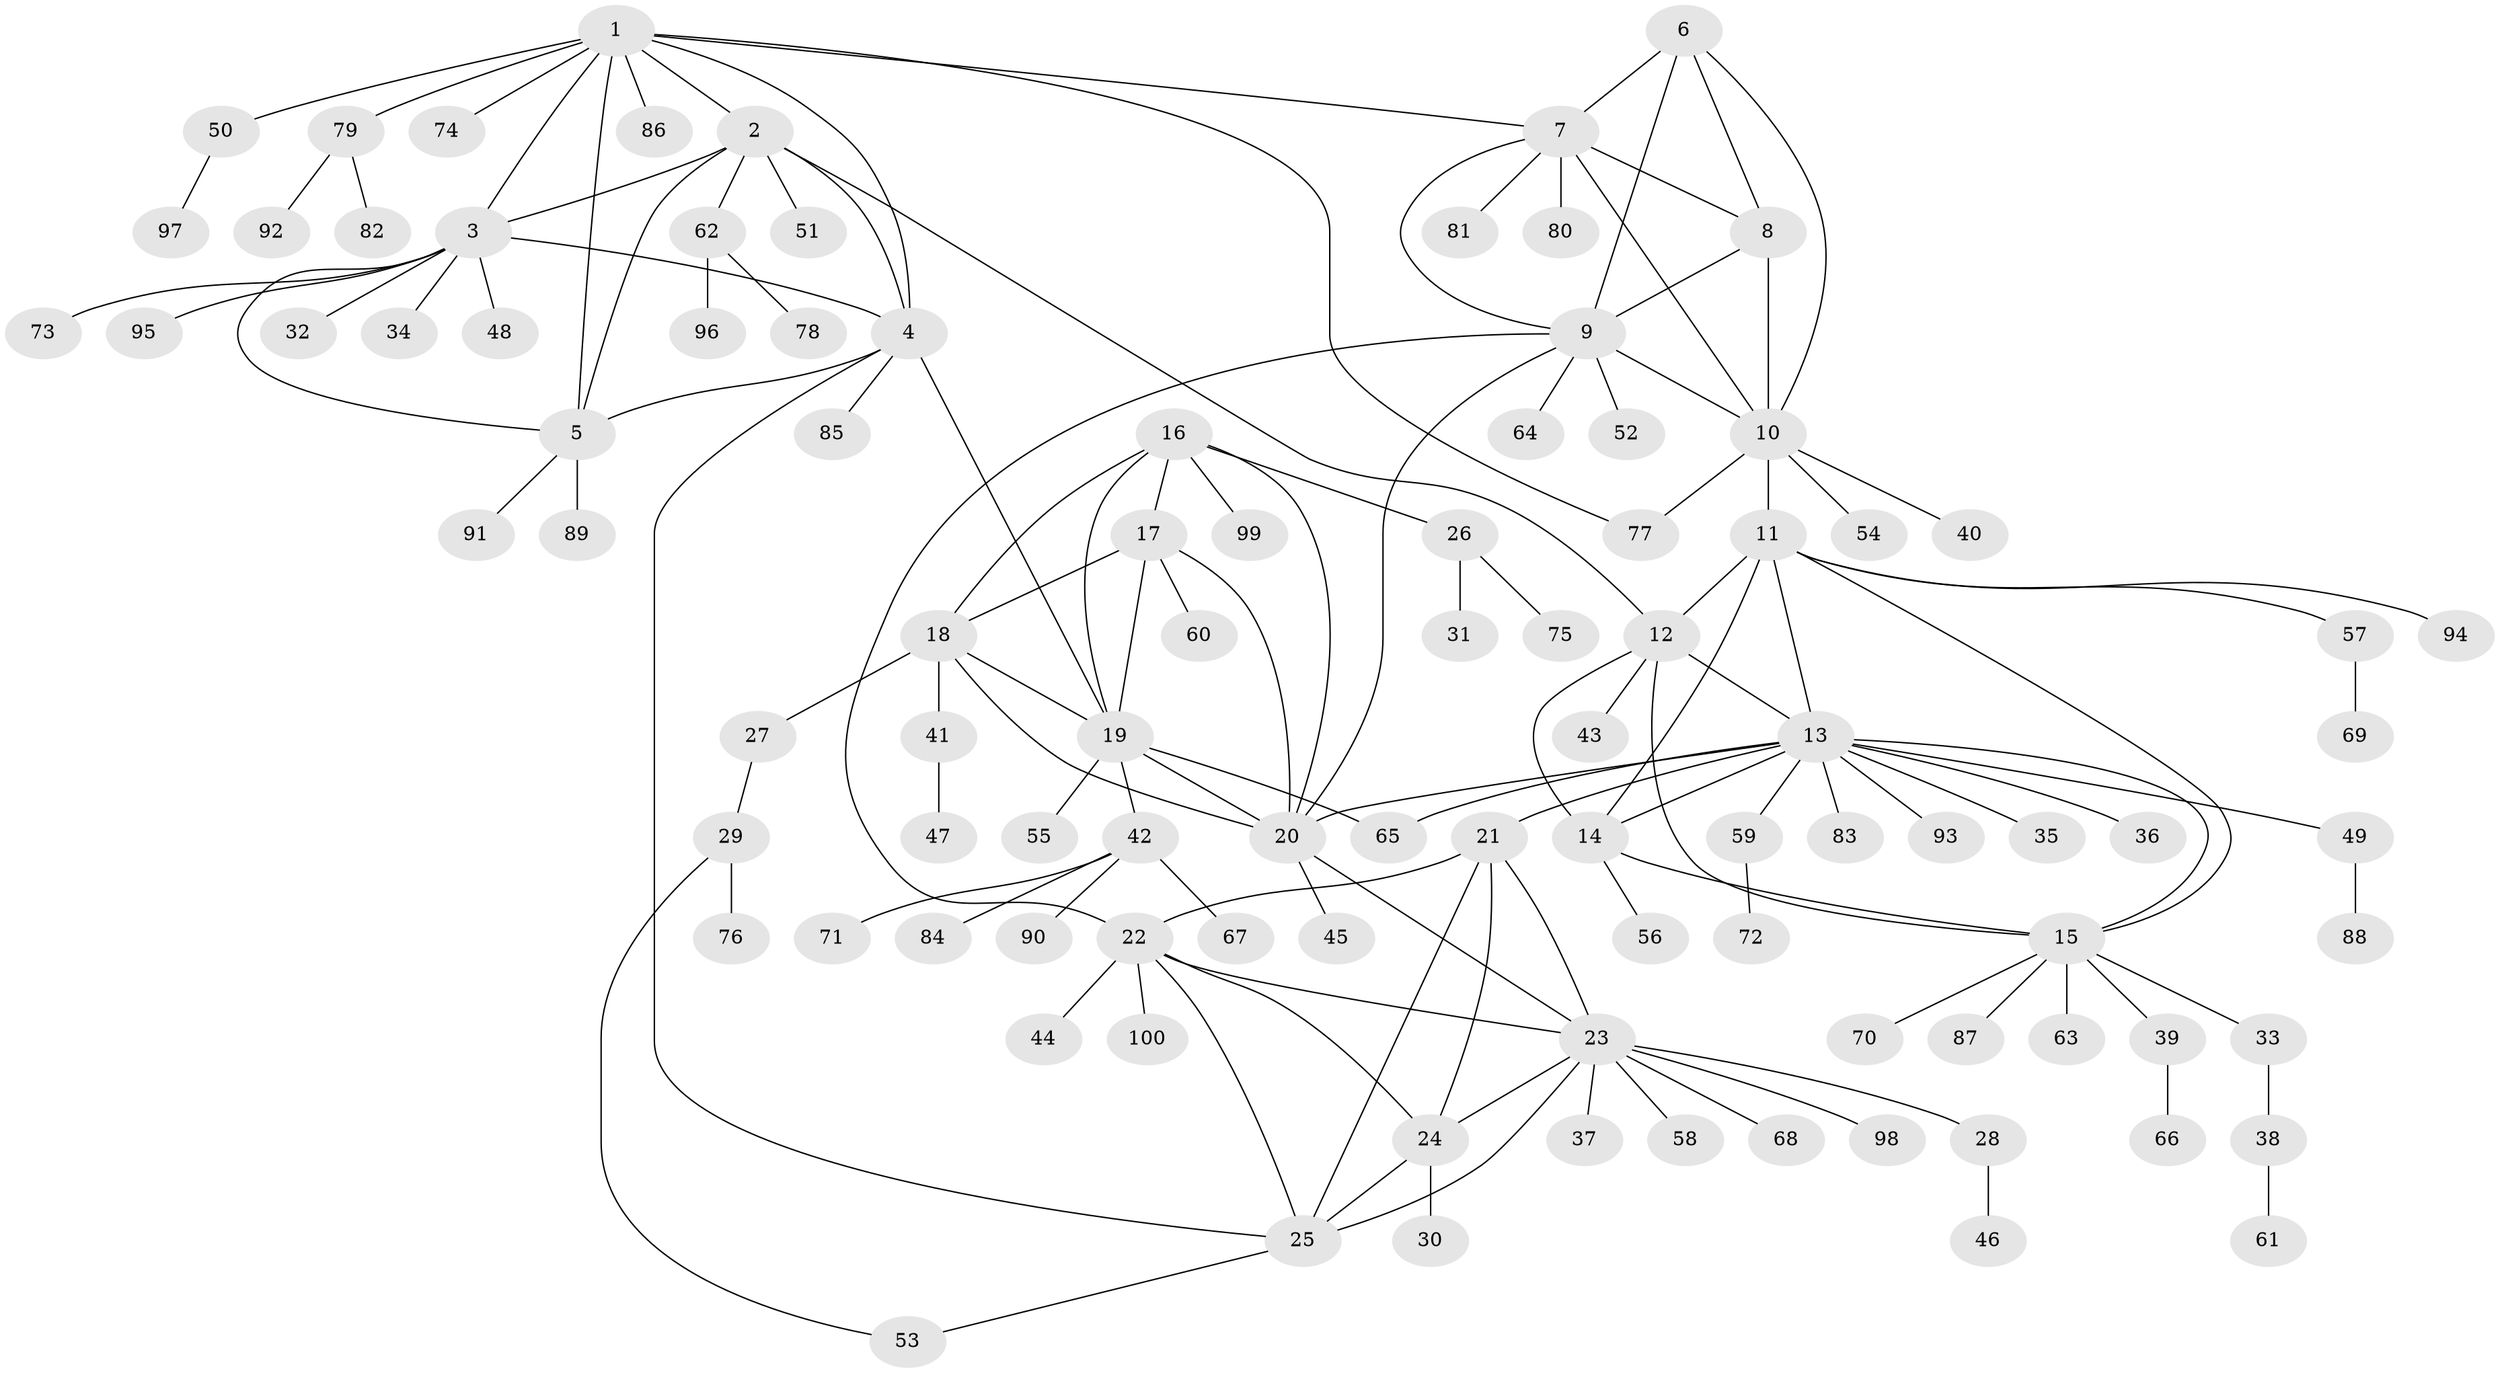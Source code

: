 // coarse degree distribution, {8: 0.02857142857142857, 10: 0.014285714285714285, 7: 0.04285714285714286, 6: 0.07142857142857142, 5: 0.04285714285714286, 12: 0.014285714285714285, 3: 0.014285714285714285, 4: 0.04285714285714286, 9: 0.014285714285714285, 2: 0.08571428571428572, 1: 0.6285714285714286}
// Generated by graph-tools (version 1.1) at 2025/52/02/27/25 19:52:19]
// undirected, 100 vertices, 138 edges
graph export_dot {
graph [start="1"]
  node [color=gray90,style=filled];
  1;
  2;
  3;
  4;
  5;
  6;
  7;
  8;
  9;
  10;
  11;
  12;
  13;
  14;
  15;
  16;
  17;
  18;
  19;
  20;
  21;
  22;
  23;
  24;
  25;
  26;
  27;
  28;
  29;
  30;
  31;
  32;
  33;
  34;
  35;
  36;
  37;
  38;
  39;
  40;
  41;
  42;
  43;
  44;
  45;
  46;
  47;
  48;
  49;
  50;
  51;
  52;
  53;
  54;
  55;
  56;
  57;
  58;
  59;
  60;
  61;
  62;
  63;
  64;
  65;
  66;
  67;
  68;
  69;
  70;
  71;
  72;
  73;
  74;
  75;
  76;
  77;
  78;
  79;
  80;
  81;
  82;
  83;
  84;
  85;
  86;
  87;
  88;
  89;
  90;
  91;
  92;
  93;
  94;
  95;
  96;
  97;
  98;
  99;
  100;
  1 -- 2;
  1 -- 3;
  1 -- 4;
  1 -- 5;
  1 -- 7;
  1 -- 50;
  1 -- 74;
  1 -- 77;
  1 -- 79;
  1 -- 86;
  2 -- 3;
  2 -- 4;
  2 -- 5;
  2 -- 12;
  2 -- 51;
  2 -- 62;
  3 -- 4;
  3 -- 5;
  3 -- 32;
  3 -- 34;
  3 -- 48;
  3 -- 73;
  3 -- 95;
  4 -- 5;
  4 -- 19;
  4 -- 25;
  4 -- 85;
  5 -- 89;
  5 -- 91;
  6 -- 7;
  6 -- 8;
  6 -- 9;
  6 -- 10;
  7 -- 8;
  7 -- 9;
  7 -- 10;
  7 -- 80;
  7 -- 81;
  8 -- 9;
  8 -- 10;
  9 -- 10;
  9 -- 20;
  9 -- 22;
  9 -- 52;
  9 -- 64;
  10 -- 11;
  10 -- 40;
  10 -- 54;
  10 -- 77;
  11 -- 12;
  11 -- 13;
  11 -- 14;
  11 -- 15;
  11 -- 57;
  11 -- 94;
  12 -- 13;
  12 -- 14;
  12 -- 15;
  12 -- 43;
  13 -- 14;
  13 -- 15;
  13 -- 20;
  13 -- 21;
  13 -- 35;
  13 -- 36;
  13 -- 49;
  13 -- 59;
  13 -- 65;
  13 -- 83;
  13 -- 93;
  14 -- 15;
  14 -- 56;
  15 -- 33;
  15 -- 39;
  15 -- 63;
  15 -- 70;
  15 -- 87;
  16 -- 17;
  16 -- 18;
  16 -- 19;
  16 -- 20;
  16 -- 26;
  16 -- 99;
  17 -- 18;
  17 -- 19;
  17 -- 20;
  17 -- 60;
  18 -- 19;
  18 -- 20;
  18 -- 27;
  18 -- 41;
  19 -- 20;
  19 -- 42;
  19 -- 55;
  19 -- 65;
  20 -- 23;
  20 -- 45;
  21 -- 22;
  21 -- 23;
  21 -- 24;
  21 -- 25;
  22 -- 23;
  22 -- 24;
  22 -- 25;
  22 -- 44;
  22 -- 100;
  23 -- 24;
  23 -- 25;
  23 -- 28;
  23 -- 37;
  23 -- 58;
  23 -- 68;
  23 -- 98;
  24 -- 25;
  24 -- 30;
  25 -- 53;
  26 -- 31;
  26 -- 75;
  27 -- 29;
  28 -- 46;
  29 -- 53;
  29 -- 76;
  33 -- 38;
  38 -- 61;
  39 -- 66;
  41 -- 47;
  42 -- 67;
  42 -- 71;
  42 -- 84;
  42 -- 90;
  49 -- 88;
  50 -- 97;
  57 -- 69;
  59 -- 72;
  62 -- 78;
  62 -- 96;
  79 -- 82;
  79 -- 92;
}
